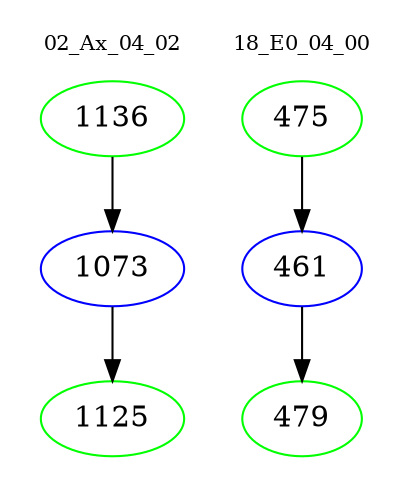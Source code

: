 digraph{
subgraph cluster_0 {
color = white
label = "02_Ax_04_02";
fontsize=10;
T0_1136 [label="1136", color="green"]
T0_1136 -> T0_1073 [color="black"]
T0_1073 [label="1073", color="blue"]
T0_1073 -> T0_1125 [color="black"]
T0_1125 [label="1125", color="green"]
}
subgraph cluster_1 {
color = white
label = "18_E0_04_00";
fontsize=10;
T1_475 [label="475", color="green"]
T1_475 -> T1_461 [color="black"]
T1_461 [label="461", color="blue"]
T1_461 -> T1_479 [color="black"]
T1_479 [label="479", color="green"]
}
}
